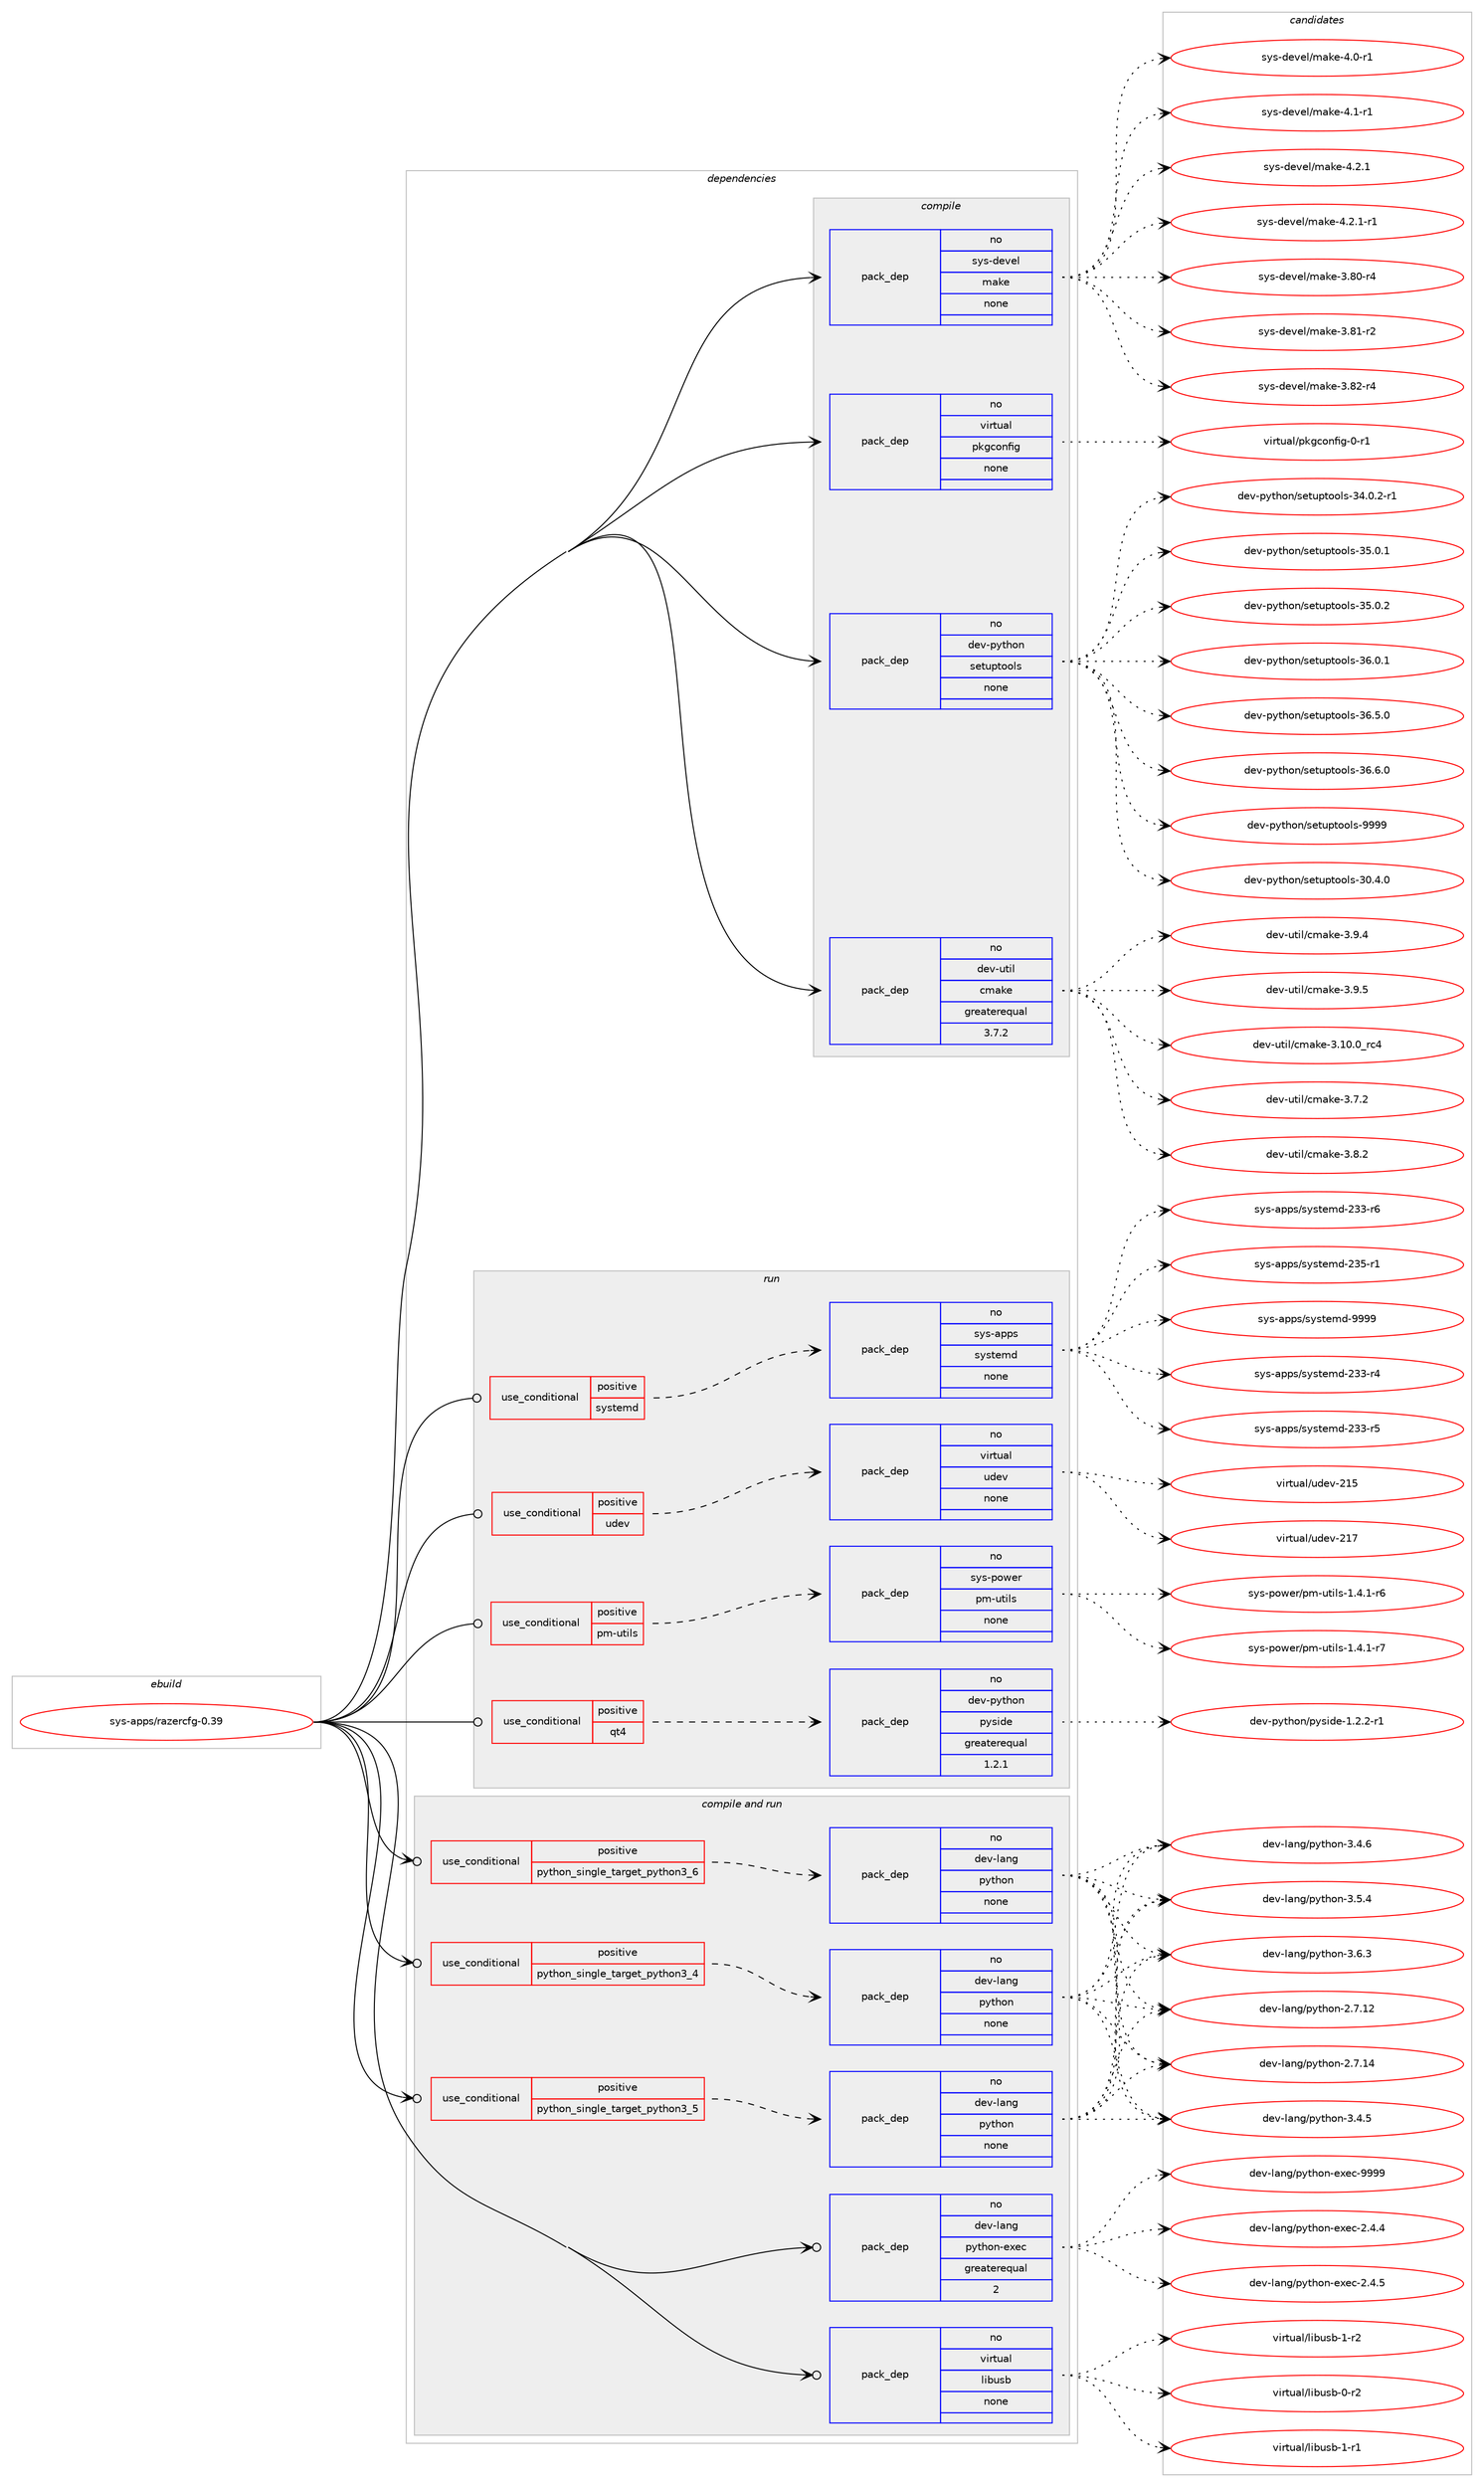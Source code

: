 digraph prolog {

# *************
# Graph options
# *************

newrank=true;
concentrate=true;
compound=true;
graph [rankdir=LR,fontname=Helvetica,fontsize=10,ranksep=1.5];#, ranksep=2.5, nodesep=0.2];
edge  [arrowhead=vee];
node  [fontname=Helvetica,fontsize=10];

# **********
# The ebuild
# **********

subgraph cluster_leftcol {
color=gray;
rank=same;
label=<<i>ebuild</i>>;
id [label="sys-apps/razercfg-0.39", color=red, width=4, href="../sys-apps/razercfg-0.39.svg"];
}

# ****************
# The dependencies
# ****************

subgraph cluster_midcol {
color=gray;
label=<<i>dependencies</i>>;
subgraph cluster_compile {
fillcolor="#eeeeee";
style=filled;
label=<<i>compile</i>>;
subgraph pack350188 {
dependency472134 [label=<<TABLE BORDER="0" CELLBORDER="1" CELLSPACING="0" CELLPADDING="4" WIDTH="220"><TR><TD ROWSPAN="6" CELLPADDING="30">pack_dep</TD></TR><TR><TD WIDTH="110">no</TD></TR><TR><TD>dev-python</TD></TR><TR><TD>setuptools</TD></TR><TR><TD>none</TD></TR><TR><TD></TD></TR></TABLE>>, shape=none, color=blue];
}
id:e -> dependency472134:w [weight=20,style="solid",arrowhead="vee"];
subgraph pack350189 {
dependency472135 [label=<<TABLE BORDER="0" CELLBORDER="1" CELLSPACING="0" CELLPADDING="4" WIDTH="220"><TR><TD ROWSPAN="6" CELLPADDING="30">pack_dep</TD></TR><TR><TD WIDTH="110">no</TD></TR><TR><TD>dev-util</TD></TR><TR><TD>cmake</TD></TR><TR><TD>greaterequal</TD></TR><TR><TD>3.7.2</TD></TR></TABLE>>, shape=none, color=blue];
}
id:e -> dependency472135:w [weight=20,style="solid",arrowhead="vee"];
subgraph pack350190 {
dependency472136 [label=<<TABLE BORDER="0" CELLBORDER="1" CELLSPACING="0" CELLPADDING="4" WIDTH="220"><TR><TD ROWSPAN="6" CELLPADDING="30">pack_dep</TD></TR><TR><TD WIDTH="110">no</TD></TR><TR><TD>sys-devel</TD></TR><TR><TD>make</TD></TR><TR><TD>none</TD></TR><TR><TD></TD></TR></TABLE>>, shape=none, color=blue];
}
id:e -> dependency472136:w [weight=20,style="solid",arrowhead="vee"];
subgraph pack350191 {
dependency472137 [label=<<TABLE BORDER="0" CELLBORDER="1" CELLSPACING="0" CELLPADDING="4" WIDTH="220"><TR><TD ROWSPAN="6" CELLPADDING="30">pack_dep</TD></TR><TR><TD WIDTH="110">no</TD></TR><TR><TD>virtual</TD></TR><TR><TD>pkgconfig</TD></TR><TR><TD>none</TD></TR><TR><TD></TD></TR></TABLE>>, shape=none, color=blue];
}
id:e -> dependency472137:w [weight=20,style="solid",arrowhead="vee"];
}
subgraph cluster_compileandrun {
fillcolor="#eeeeee";
style=filled;
label=<<i>compile and run</i>>;
subgraph cond113801 {
dependency472138 [label=<<TABLE BORDER="0" CELLBORDER="1" CELLSPACING="0" CELLPADDING="4"><TR><TD ROWSPAN="3" CELLPADDING="10">use_conditional</TD></TR><TR><TD>positive</TD></TR><TR><TD>python_single_target_python3_4</TD></TR></TABLE>>, shape=none, color=red];
subgraph pack350192 {
dependency472139 [label=<<TABLE BORDER="0" CELLBORDER="1" CELLSPACING="0" CELLPADDING="4" WIDTH="220"><TR><TD ROWSPAN="6" CELLPADDING="30">pack_dep</TD></TR><TR><TD WIDTH="110">no</TD></TR><TR><TD>dev-lang</TD></TR><TR><TD>python</TD></TR><TR><TD>none</TD></TR><TR><TD></TD></TR></TABLE>>, shape=none, color=blue];
}
dependency472138:e -> dependency472139:w [weight=20,style="dashed",arrowhead="vee"];
}
id:e -> dependency472138:w [weight=20,style="solid",arrowhead="odotvee"];
subgraph cond113802 {
dependency472140 [label=<<TABLE BORDER="0" CELLBORDER="1" CELLSPACING="0" CELLPADDING="4"><TR><TD ROWSPAN="3" CELLPADDING="10">use_conditional</TD></TR><TR><TD>positive</TD></TR><TR><TD>python_single_target_python3_5</TD></TR></TABLE>>, shape=none, color=red];
subgraph pack350193 {
dependency472141 [label=<<TABLE BORDER="0" CELLBORDER="1" CELLSPACING="0" CELLPADDING="4" WIDTH="220"><TR><TD ROWSPAN="6" CELLPADDING="30">pack_dep</TD></TR><TR><TD WIDTH="110">no</TD></TR><TR><TD>dev-lang</TD></TR><TR><TD>python</TD></TR><TR><TD>none</TD></TR><TR><TD></TD></TR></TABLE>>, shape=none, color=blue];
}
dependency472140:e -> dependency472141:w [weight=20,style="dashed",arrowhead="vee"];
}
id:e -> dependency472140:w [weight=20,style="solid",arrowhead="odotvee"];
subgraph cond113803 {
dependency472142 [label=<<TABLE BORDER="0" CELLBORDER="1" CELLSPACING="0" CELLPADDING="4"><TR><TD ROWSPAN="3" CELLPADDING="10">use_conditional</TD></TR><TR><TD>positive</TD></TR><TR><TD>python_single_target_python3_6</TD></TR></TABLE>>, shape=none, color=red];
subgraph pack350194 {
dependency472143 [label=<<TABLE BORDER="0" CELLBORDER="1" CELLSPACING="0" CELLPADDING="4" WIDTH="220"><TR><TD ROWSPAN="6" CELLPADDING="30">pack_dep</TD></TR><TR><TD WIDTH="110">no</TD></TR><TR><TD>dev-lang</TD></TR><TR><TD>python</TD></TR><TR><TD>none</TD></TR><TR><TD></TD></TR></TABLE>>, shape=none, color=blue];
}
dependency472142:e -> dependency472143:w [weight=20,style="dashed",arrowhead="vee"];
}
id:e -> dependency472142:w [weight=20,style="solid",arrowhead="odotvee"];
subgraph pack350195 {
dependency472144 [label=<<TABLE BORDER="0" CELLBORDER="1" CELLSPACING="0" CELLPADDING="4" WIDTH="220"><TR><TD ROWSPAN="6" CELLPADDING="30">pack_dep</TD></TR><TR><TD WIDTH="110">no</TD></TR><TR><TD>dev-lang</TD></TR><TR><TD>python-exec</TD></TR><TR><TD>greaterequal</TD></TR><TR><TD>2</TD></TR></TABLE>>, shape=none, color=blue];
}
id:e -> dependency472144:w [weight=20,style="solid",arrowhead="odotvee"];
subgraph pack350196 {
dependency472145 [label=<<TABLE BORDER="0" CELLBORDER="1" CELLSPACING="0" CELLPADDING="4" WIDTH="220"><TR><TD ROWSPAN="6" CELLPADDING="30">pack_dep</TD></TR><TR><TD WIDTH="110">no</TD></TR><TR><TD>virtual</TD></TR><TR><TD>libusb</TD></TR><TR><TD>none</TD></TR><TR><TD></TD></TR></TABLE>>, shape=none, color=blue];
}
id:e -> dependency472145:w [weight=20,style="solid",arrowhead="odotvee"];
}
subgraph cluster_run {
fillcolor="#eeeeee";
style=filled;
label=<<i>run</i>>;
subgraph cond113804 {
dependency472146 [label=<<TABLE BORDER="0" CELLBORDER="1" CELLSPACING="0" CELLPADDING="4"><TR><TD ROWSPAN="3" CELLPADDING="10">use_conditional</TD></TR><TR><TD>positive</TD></TR><TR><TD>pm-utils</TD></TR></TABLE>>, shape=none, color=red];
subgraph pack350197 {
dependency472147 [label=<<TABLE BORDER="0" CELLBORDER="1" CELLSPACING="0" CELLPADDING="4" WIDTH="220"><TR><TD ROWSPAN="6" CELLPADDING="30">pack_dep</TD></TR><TR><TD WIDTH="110">no</TD></TR><TR><TD>sys-power</TD></TR><TR><TD>pm-utils</TD></TR><TR><TD>none</TD></TR><TR><TD></TD></TR></TABLE>>, shape=none, color=blue];
}
dependency472146:e -> dependency472147:w [weight=20,style="dashed",arrowhead="vee"];
}
id:e -> dependency472146:w [weight=20,style="solid",arrowhead="odot"];
subgraph cond113805 {
dependency472148 [label=<<TABLE BORDER="0" CELLBORDER="1" CELLSPACING="0" CELLPADDING="4"><TR><TD ROWSPAN="3" CELLPADDING="10">use_conditional</TD></TR><TR><TD>positive</TD></TR><TR><TD>qt4</TD></TR></TABLE>>, shape=none, color=red];
subgraph pack350198 {
dependency472149 [label=<<TABLE BORDER="0" CELLBORDER="1" CELLSPACING="0" CELLPADDING="4" WIDTH="220"><TR><TD ROWSPAN="6" CELLPADDING="30">pack_dep</TD></TR><TR><TD WIDTH="110">no</TD></TR><TR><TD>dev-python</TD></TR><TR><TD>pyside</TD></TR><TR><TD>greaterequal</TD></TR><TR><TD>1.2.1</TD></TR></TABLE>>, shape=none, color=blue];
}
dependency472148:e -> dependency472149:w [weight=20,style="dashed",arrowhead="vee"];
}
id:e -> dependency472148:w [weight=20,style="solid",arrowhead="odot"];
subgraph cond113806 {
dependency472150 [label=<<TABLE BORDER="0" CELLBORDER="1" CELLSPACING="0" CELLPADDING="4"><TR><TD ROWSPAN="3" CELLPADDING="10">use_conditional</TD></TR><TR><TD>positive</TD></TR><TR><TD>systemd</TD></TR></TABLE>>, shape=none, color=red];
subgraph pack350199 {
dependency472151 [label=<<TABLE BORDER="0" CELLBORDER="1" CELLSPACING="0" CELLPADDING="4" WIDTH="220"><TR><TD ROWSPAN="6" CELLPADDING="30">pack_dep</TD></TR><TR><TD WIDTH="110">no</TD></TR><TR><TD>sys-apps</TD></TR><TR><TD>systemd</TD></TR><TR><TD>none</TD></TR><TR><TD></TD></TR></TABLE>>, shape=none, color=blue];
}
dependency472150:e -> dependency472151:w [weight=20,style="dashed",arrowhead="vee"];
}
id:e -> dependency472150:w [weight=20,style="solid",arrowhead="odot"];
subgraph cond113807 {
dependency472152 [label=<<TABLE BORDER="0" CELLBORDER="1" CELLSPACING="0" CELLPADDING="4"><TR><TD ROWSPAN="3" CELLPADDING="10">use_conditional</TD></TR><TR><TD>positive</TD></TR><TR><TD>udev</TD></TR></TABLE>>, shape=none, color=red];
subgraph pack350200 {
dependency472153 [label=<<TABLE BORDER="0" CELLBORDER="1" CELLSPACING="0" CELLPADDING="4" WIDTH="220"><TR><TD ROWSPAN="6" CELLPADDING="30">pack_dep</TD></TR><TR><TD WIDTH="110">no</TD></TR><TR><TD>virtual</TD></TR><TR><TD>udev</TD></TR><TR><TD>none</TD></TR><TR><TD></TD></TR></TABLE>>, shape=none, color=blue];
}
dependency472152:e -> dependency472153:w [weight=20,style="dashed",arrowhead="vee"];
}
id:e -> dependency472152:w [weight=20,style="solid",arrowhead="odot"];
}
}

# **************
# The candidates
# **************

subgraph cluster_choices {
rank=same;
color=gray;
label=<<i>candidates</i>>;

subgraph choice350188 {
color=black;
nodesep=1;
choice100101118451121211161041111104711510111611711211611111110811545514846524648 [label="dev-python/setuptools-30.4.0", color=red, width=4,href="../dev-python/setuptools-30.4.0.svg"];
choice1001011184511212111610411111047115101116117112116111111108115455152464846504511449 [label="dev-python/setuptools-34.0.2-r1", color=red, width=4,href="../dev-python/setuptools-34.0.2-r1.svg"];
choice100101118451121211161041111104711510111611711211611111110811545515346484649 [label="dev-python/setuptools-35.0.1", color=red, width=4,href="../dev-python/setuptools-35.0.1.svg"];
choice100101118451121211161041111104711510111611711211611111110811545515346484650 [label="dev-python/setuptools-35.0.2", color=red, width=4,href="../dev-python/setuptools-35.0.2.svg"];
choice100101118451121211161041111104711510111611711211611111110811545515446484649 [label="dev-python/setuptools-36.0.1", color=red, width=4,href="../dev-python/setuptools-36.0.1.svg"];
choice100101118451121211161041111104711510111611711211611111110811545515446534648 [label="dev-python/setuptools-36.5.0", color=red, width=4,href="../dev-python/setuptools-36.5.0.svg"];
choice100101118451121211161041111104711510111611711211611111110811545515446544648 [label="dev-python/setuptools-36.6.0", color=red, width=4,href="../dev-python/setuptools-36.6.0.svg"];
choice10010111845112121116104111110471151011161171121161111111081154557575757 [label="dev-python/setuptools-9999", color=red, width=4,href="../dev-python/setuptools-9999.svg"];
dependency472134:e -> choice100101118451121211161041111104711510111611711211611111110811545514846524648:w [style=dotted,weight="100"];
dependency472134:e -> choice1001011184511212111610411111047115101116117112116111111108115455152464846504511449:w [style=dotted,weight="100"];
dependency472134:e -> choice100101118451121211161041111104711510111611711211611111110811545515346484649:w [style=dotted,weight="100"];
dependency472134:e -> choice100101118451121211161041111104711510111611711211611111110811545515346484650:w [style=dotted,weight="100"];
dependency472134:e -> choice100101118451121211161041111104711510111611711211611111110811545515446484649:w [style=dotted,weight="100"];
dependency472134:e -> choice100101118451121211161041111104711510111611711211611111110811545515446534648:w [style=dotted,weight="100"];
dependency472134:e -> choice100101118451121211161041111104711510111611711211611111110811545515446544648:w [style=dotted,weight="100"];
dependency472134:e -> choice10010111845112121116104111110471151011161171121161111111081154557575757:w [style=dotted,weight="100"];
}
subgraph choice350189 {
color=black;
nodesep=1;
choice1001011184511711610510847991099710710145514649484648951149952 [label="dev-util/cmake-3.10.0_rc4", color=red, width=4,href="../dev-util/cmake-3.10.0_rc4.svg"];
choice10010111845117116105108479910997107101455146554650 [label="dev-util/cmake-3.7.2", color=red, width=4,href="../dev-util/cmake-3.7.2.svg"];
choice10010111845117116105108479910997107101455146564650 [label="dev-util/cmake-3.8.2", color=red, width=4,href="../dev-util/cmake-3.8.2.svg"];
choice10010111845117116105108479910997107101455146574652 [label="dev-util/cmake-3.9.4", color=red, width=4,href="../dev-util/cmake-3.9.4.svg"];
choice10010111845117116105108479910997107101455146574653 [label="dev-util/cmake-3.9.5", color=red, width=4,href="../dev-util/cmake-3.9.5.svg"];
dependency472135:e -> choice1001011184511711610510847991099710710145514649484648951149952:w [style=dotted,weight="100"];
dependency472135:e -> choice10010111845117116105108479910997107101455146554650:w [style=dotted,weight="100"];
dependency472135:e -> choice10010111845117116105108479910997107101455146564650:w [style=dotted,weight="100"];
dependency472135:e -> choice10010111845117116105108479910997107101455146574652:w [style=dotted,weight="100"];
dependency472135:e -> choice10010111845117116105108479910997107101455146574653:w [style=dotted,weight="100"];
}
subgraph choice350190 {
color=black;
nodesep=1;
choice11512111545100101118101108471099710710145514656484511452 [label="sys-devel/make-3.80-r4", color=red, width=4,href="../sys-devel/make-3.80-r4.svg"];
choice11512111545100101118101108471099710710145514656494511450 [label="sys-devel/make-3.81-r2", color=red, width=4,href="../sys-devel/make-3.81-r2.svg"];
choice11512111545100101118101108471099710710145514656504511452 [label="sys-devel/make-3.82-r4", color=red, width=4,href="../sys-devel/make-3.82-r4.svg"];
choice115121115451001011181011084710997107101455246484511449 [label="sys-devel/make-4.0-r1", color=red, width=4,href="../sys-devel/make-4.0-r1.svg"];
choice115121115451001011181011084710997107101455246494511449 [label="sys-devel/make-4.1-r1", color=red, width=4,href="../sys-devel/make-4.1-r1.svg"];
choice115121115451001011181011084710997107101455246504649 [label="sys-devel/make-4.2.1", color=red, width=4,href="../sys-devel/make-4.2.1.svg"];
choice1151211154510010111810110847109971071014552465046494511449 [label="sys-devel/make-4.2.1-r1", color=red, width=4,href="../sys-devel/make-4.2.1-r1.svg"];
dependency472136:e -> choice11512111545100101118101108471099710710145514656484511452:w [style=dotted,weight="100"];
dependency472136:e -> choice11512111545100101118101108471099710710145514656494511450:w [style=dotted,weight="100"];
dependency472136:e -> choice11512111545100101118101108471099710710145514656504511452:w [style=dotted,weight="100"];
dependency472136:e -> choice115121115451001011181011084710997107101455246484511449:w [style=dotted,weight="100"];
dependency472136:e -> choice115121115451001011181011084710997107101455246494511449:w [style=dotted,weight="100"];
dependency472136:e -> choice115121115451001011181011084710997107101455246504649:w [style=dotted,weight="100"];
dependency472136:e -> choice1151211154510010111810110847109971071014552465046494511449:w [style=dotted,weight="100"];
}
subgraph choice350191 {
color=black;
nodesep=1;
choice11810511411611797108471121071039911111010210510345484511449 [label="virtual/pkgconfig-0-r1", color=red, width=4,href="../virtual/pkgconfig-0-r1.svg"];
dependency472137:e -> choice11810511411611797108471121071039911111010210510345484511449:w [style=dotted,weight="100"];
}
subgraph choice350192 {
color=black;
nodesep=1;
choice10010111845108971101034711212111610411111045504655464950 [label="dev-lang/python-2.7.12", color=red, width=4,href="../dev-lang/python-2.7.12.svg"];
choice10010111845108971101034711212111610411111045504655464952 [label="dev-lang/python-2.7.14", color=red, width=4,href="../dev-lang/python-2.7.14.svg"];
choice100101118451089711010347112121116104111110455146524653 [label="dev-lang/python-3.4.5", color=red, width=4,href="../dev-lang/python-3.4.5.svg"];
choice100101118451089711010347112121116104111110455146524654 [label="dev-lang/python-3.4.6", color=red, width=4,href="../dev-lang/python-3.4.6.svg"];
choice100101118451089711010347112121116104111110455146534652 [label="dev-lang/python-3.5.4", color=red, width=4,href="../dev-lang/python-3.5.4.svg"];
choice100101118451089711010347112121116104111110455146544651 [label="dev-lang/python-3.6.3", color=red, width=4,href="../dev-lang/python-3.6.3.svg"];
dependency472139:e -> choice10010111845108971101034711212111610411111045504655464950:w [style=dotted,weight="100"];
dependency472139:e -> choice10010111845108971101034711212111610411111045504655464952:w [style=dotted,weight="100"];
dependency472139:e -> choice100101118451089711010347112121116104111110455146524653:w [style=dotted,weight="100"];
dependency472139:e -> choice100101118451089711010347112121116104111110455146524654:w [style=dotted,weight="100"];
dependency472139:e -> choice100101118451089711010347112121116104111110455146534652:w [style=dotted,weight="100"];
dependency472139:e -> choice100101118451089711010347112121116104111110455146544651:w [style=dotted,weight="100"];
}
subgraph choice350193 {
color=black;
nodesep=1;
choice10010111845108971101034711212111610411111045504655464950 [label="dev-lang/python-2.7.12", color=red, width=4,href="../dev-lang/python-2.7.12.svg"];
choice10010111845108971101034711212111610411111045504655464952 [label="dev-lang/python-2.7.14", color=red, width=4,href="../dev-lang/python-2.7.14.svg"];
choice100101118451089711010347112121116104111110455146524653 [label="dev-lang/python-3.4.5", color=red, width=4,href="../dev-lang/python-3.4.5.svg"];
choice100101118451089711010347112121116104111110455146524654 [label="dev-lang/python-3.4.6", color=red, width=4,href="../dev-lang/python-3.4.6.svg"];
choice100101118451089711010347112121116104111110455146534652 [label="dev-lang/python-3.5.4", color=red, width=4,href="../dev-lang/python-3.5.4.svg"];
choice100101118451089711010347112121116104111110455146544651 [label="dev-lang/python-3.6.3", color=red, width=4,href="../dev-lang/python-3.6.3.svg"];
dependency472141:e -> choice10010111845108971101034711212111610411111045504655464950:w [style=dotted,weight="100"];
dependency472141:e -> choice10010111845108971101034711212111610411111045504655464952:w [style=dotted,weight="100"];
dependency472141:e -> choice100101118451089711010347112121116104111110455146524653:w [style=dotted,weight="100"];
dependency472141:e -> choice100101118451089711010347112121116104111110455146524654:w [style=dotted,weight="100"];
dependency472141:e -> choice100101118451089711010347112121116104111110455146534652:w [style=dotted,weight="100"];
dependency472141:e -> choice100101118451089711010347112121116104111110455146544651:w [style=dotted,weight="100"];
}
subgraph choice350194 {
color=black;
nodesep=1;
choice10010111845108971101034711212111610411111045504655464950 [label="dev-lang/python-2.7.12", color=red, width=4,href="../dev-lang/python-2.7.12.svg"];
choice10010111845108971101034711212111610411111045504655464952 [label="dev-lang/python-2.7.14", color=red, width=4,href="../dev-lang/python-2.7.14.svg"];
choice100101118451089711010347112121116104111110455146524653 [label="dev-lang/python-3.4.5", color=red, width=4,href="../dev-lang/python-3.4.5.svg"];
choice100101118451089711010347112121116104111110455146524654 [label="dev-lang/python-3.4.6", color=red, width=4,href="../dev-lang/python-3.4.6.svg"];
choice100101118451089711010347112121116104111110455146534652 [label="dev-lang/python-3.5.4", color=red, width=4,href="../dev-lang/python-3.5.4.svg"];
choice100101118451089711010347112121116104111110455146544651 [label="dev-lang/python-3.6.3", color=red, width=4,href="../dev-lang/python-3.6.3.svg"];
dependency472143:e -> choice10010111845108971101034711212111610411111045504655464950:w [style=dotted,weight="100"];
dependency472143:e -> choice10010111845108971101034711212111610411111045504655464952:w [style=dotted,weight="100"];
dependency472143:e -> choice100101118451089711010347112121116104111110455146524653:w [style=dotted,weight="100"];
dependency472143:e -> choice100101118451089711010347112121116104111110455146524654:w [style=dotted,weight="100"];
dependency472143:e -> choice100101118451089711010347112121116104111110455146534652:w [style=dotted,weight="100"];
dependency472143:e -> choice100101118451089711010347112121116104111110455146544651:w [style=dotted,weight="100"];
}
subgraph choice350195 {
color=black;
nodesep=1;
choice1001011184510897110103471121211161041111104510112010199455046524652 [label="dev-lang/python-exec-2.4.4", color=red, width=4,href="../dev-lang/python-exec-2.4.4.svg"];
choice1001011184510897110103471121211161041111104510112010199455046524653 [label="dev-lang/python-exec-2.4.5", color=red, width=4,href="../dev-lang/python-exec-2.4.5.svg"];
choice10010111845108971101034711212111610411111045101120101994557575757 [label="dev-lang/python-exec-9999", color=red, width=4,href="../dev-lang/python-exec-9999.svg"];
dependency472144:e -> choice1001011184510897110103471121211161041111104510112010199455046524652:w [style=dotted,weight="100"];
dependency472144:e -> choice1001011184510897110103471121211161041111104510112010199455046524653:w [style=dotted,weight="100"];
dependency472144:e -> choice10010111845108971101034711212111610411111045101120101994557575757:w [style=dotted,weight="100"];
}
subgraph choice350196 {
color=black;
nodesep=1;
choice1181051141161179710847108105981171159845484511450 [label="virtual/libusb-0-r2", color=red, width=4,href="../virtual/libusb-0-r2.svg"];
choice1181051141161179710847108105981171159845494511449 [label="virtual/libusb-1-r1", color=red, width=4,href="../virtual/libusb-1-r1.svg"];
choice1181051141161179710847108105981171159845494511450 [label="virtual/libusb-1-r2", color=red, width=4,href="../virtual/libusb-1-r2.svg"];
dependency472145:e -> choice1181051141161179710847108105981171159845484511450:w [style=dotted,weight="100"];
dependency472145:e -> choice1181051141161179710847108105981171159845494511449:w [style=dotted,weight="100"];
dependency472145:e -> choice1181051141161179710847108105981171159845494511450:w [style=dotted,weight="100"];
}
subgraph choice350197 {
color=black;
nodesep=1;
choice1151211154511211111910111447112109451171161051081154549465246494511454 [label="sys-power/pm-utils-1.4.1-r6", color=red, width=4,href="../sys-power/pm-utils-1.4.1-r6.svg"];
choice1151211154511211111910111447112109451171161051081154549465246494511455 [label="sys-power/pm-utils-1.4.1-r7", color=red, width=4,href="../sys-power/pm-utils-1.4.1-r7.svg"];
dependency472147:e -> choice1151211154511211111910111447112109451171161051081154549465246494511454:w [style=dotted,weight="100"];
dependency472147:e -> choice1151211154511211111910111447112109451171161051081154549465246494511455:w [style=dotted,weight="100"];
}
subgraph choice350198 {
color=black;
nodesep=1;
choice10010111845112121116104111110471121211151051001014549465046504511449 [label="dev-python/pyside-1.2.2-r1", color=red, width=4,href="../dev-python/pyside-1.2.2-r1.svg"];
dependency472149:e -> choice10010111845112121116104111110471121211151051001014549465046504511449:w [style=dotted,weight="100"];
}
subgraph choice350199 {
color=black;
nodesep=1;
choice115121115459711211211547115121115116101109100455051514511452 [label="sys-apps/systemd-233-r4", color=red, width=4,href="../sys-apps/systemd-233-r4.svg"];
choice115121115459711211211547115121115116101109100455051514511453 [label="sys-apps/systemd-233-r5", color=red, width=4,href="../sys-apps/systemd-233-r5.svg"];
choice115121115459711211211547115121115116101109100455051514511454 [label="sys-apps/systemd-233-r6", color=red, width=4,href="../sys-apps/systemd-233-r6.svg"];
choice115121115459711211211547115121115116101109100455051534511449 [label="sys-apps/systemd-235-r1", color=red, width=4,href="../sys-apps/systemd-235-r1.svg"];
choice1151211154597112112115471151211151161011091004557575757 [label="sys-apps/systemd-9999", color=red, width=4,href="../sys-apps/systemd-9999.svg"];
dependency472151:e -> choice115121115459711211211547115121115116101109100455051514511452:w [style=dotted,weight="100"];
dependency472151:e -> choice115121115459711211211547115121115116101109100455051514511453:w [style=dotted,weight="100"];
dependency472151:e -> choice115121115459711211211547115121115116101109100455051514511454:w [style=dotted,weight="100"];
dependency472151:e -> choice115121115459711211211547115121115116101109100455051534511449:w [style=dotted,weight="100"];
dependency472151:e -> choice1151211154597112112115471151211151161011091004557575757:w [style=dotted,weight="100"];
}
subgraph choice350200 {
color=black;
nodesep=1;
choice118105114116117971084711710010111845504953 [label="virtual/udev-215", color=red, width=4,href="../virtual/udev-215.svg"];
choice118105114116117971084711710010111845504955 [label="virtual/udev-217", color=red, width=4,href="../virtual/udev-217.svg"];
dependency472153:e -> choice118105114116117971084711710010111845504953:w [style=dotted,weight="100"];
dependency472153:e -> choice118105114116117971084711710010111845504955:w [style=dotted,weight="100"];
}
}

}
